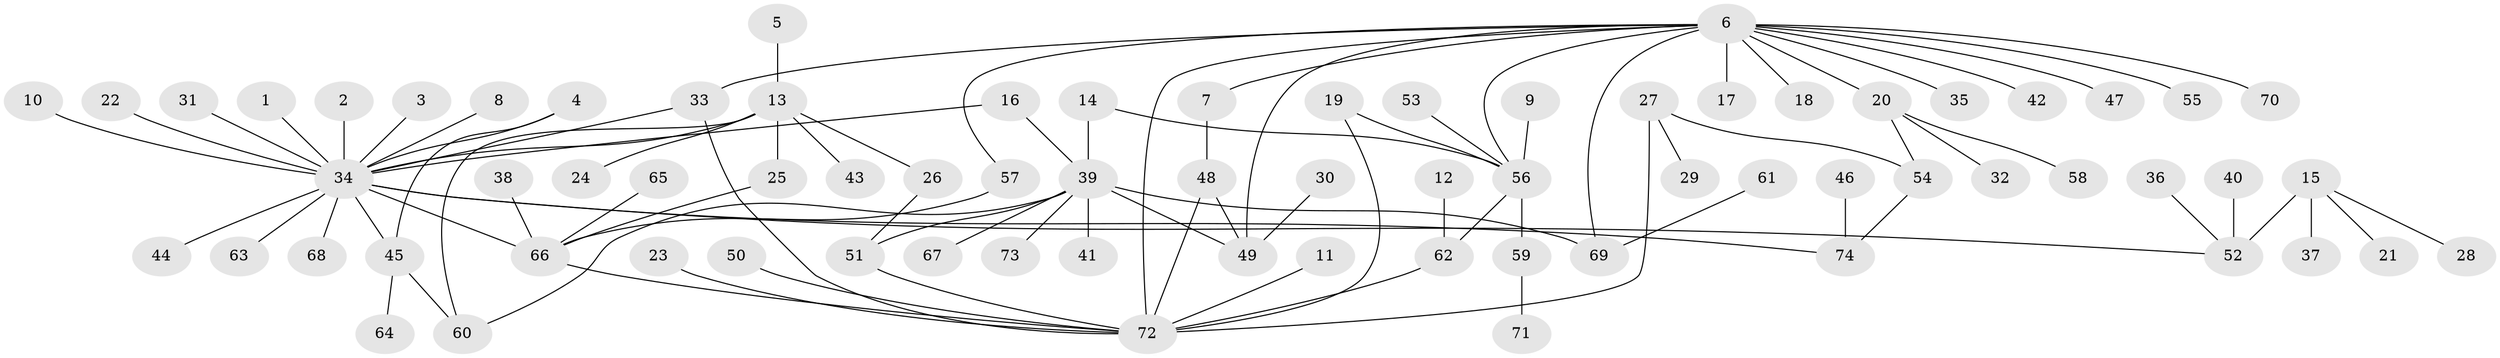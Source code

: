 // original degree distribution, {8: 0.006944444444444444, 13: 0.006944444444444444, 20: 0.006944444444444444, 5: 0.034722222222222224, 7: 0.006944444444444444, 17: 0.006944444444444444, 9: 0.013888888888888888, 1: 0.6041666666666666, 4: 0.0625, 2: 0.1875, 3: 0.041666666666666664, 6: 0.013888888888888888, 11: 0.006944444444444444}
// Generated by graph-tools (version 1.1) at 2025/01/03/09/25 03:01:51]
// undirected, 74 vertices, 91 edges
graph export_dot {
graph [start="1"]
  node [color=gray90,style=filled];
  1;
  2;
  3;
  4;
  5;
  6;
  7;
  8;
  9;
  10;
  11;
  12;
  13;
  14;
  15;
  16;
  17;
  18;
  19;
  20;
  21;
  22;
  23;
  24;
  25;
  26;
  27;
  28;
  29;
  30;
  31;
  32;
  33;
  34;
  35;
  36;
  37;
  38;
  39;
  40;
  41;
  42;
  43;
  44;
  45;
  46;
  47;
  48;
  49;
  50;
  51;
  52;
  53;
  54;
  55;
  56;
  57;
  58;
  59;
  60;
  61;
  62;
  63;
  64;
  65;
  66;
  67;
  68;
  69;
  70;
  71;
  72;
  73;
  74;
  1 -- 34 [weight=1.0];
  2 -- 34 [weight=1.0];
  3 -- 34 [weight=1.0];
  4 -- 34 [weight=1.0];
  4 -- 45 [weight=1.0];
  5 -- 13 [weight=1.0];
  6 -- 7 [weight=1.0];
  6 -- 17 [weight=1.0];
  6 -- 18 [weight=1.0];
  6 -- 20 [weight=1.0];
  6 -- 33 [weight=1.0];
  6 -- 35 [weight=1.0];
  6 -- 42 [weight=1.0];
  6 -- 47 [weight=1.0];
  6 -- 49 [weight=1.0];
  6 -- 55 [weight=1.0];
  6 -- 56 [weight=1.0];
  6 -- 57 [weight=1.0];
  6 -- 69 [weight=1.0];
  6 -- 70 [weight=1.0];
  6 -- 72 [weight=1.0];
  7 -- 48 [weight=1.0];
  8 -- 34 [weight=1.0];
  9 -- 56 [weight=1.0];
  10 -- 34 [weight=1.0];
  11 -- 72 [weight=1.0];
  12 -- 62 [weight=1.0];
  13 -- 24 [weight=1.0];
  13 -- 25 [weight=1.0];
  13 -- 26 [weight=1.0];
  13 -- 34 [weight=1.0];
  13 -- 43 [weight=1.0];
  13 -- 60 [weight=1.0];
  14 -- 39 [weight=1.0];
  14 -- 56 [weight=1.0];
  15 -- 21 [weight=1.0];
  15 -- 28 [weight=1.0];
  15 -- 37 [weight=1.0];
  15 -- 52 [weight=3.0];
  16 -- 34 [weight=1.0];
  16 -- 39 [weight=1.0];
  19 -- 56 [weight=1.0];
  19 -- 72 [weight=1.0];
  20 -- 32 [weight=1.0];
  20 -- 54 [weight=1.0];
  20 -- 58 [weight=1.0];
  22 -- 34 [weight=1.0];
  23 -- 72 [weight=1.0];
  25 -- 66 [weight=1.0];
  26 -- 51 [weight=1.0];
  27 -- 29 [weight=1.0];
  27 -- 54 [weight=1.0];
  27 -- 72 [weight=1.0];
  30 -- 49 [weight=1.0];
  31 -- 34 [weight=1.0];
  33 -- 34 [weight=1.0];
  33 -- 72 [weight=1.0];
  34 -- 44 [weight=1.0];
  34 -- 45 [weight=1.0];
  34 -- 52 [weight=1.0];
  34 -- 63 [weight=1.0];
  34 -- 66 [weight=1.0];
  34 -- 68 [weight=1.0];
  34 -- 74 [weight=1.0];
  36 -- 52 [weight=1.0];
  38 -- 66 [weight=1.0];
  39 -- 41 [weight=1.0];
  39 -- 49 [weight=1.0];
  39 -- 51 [weight=1.0];
  39 -- 60 [weight=1.0];
  39 -- 67 [weight=1.0];
  39 -- 69 [weight=1.0];
  39 -- 73 [weight=1.0];
  40 -- 52 [weight=1.0];
  45 -- 60 [weight=1.0];
  45 -- 64 [weight=1.0];
  46 -- 74 [weight=1.0];
  48 -- 49 [weight=1.0];
  48 -- 72 [weight=1.0];
  50 -- 72 [weight=1.0];
  51 -- 72 [weight=1.0];
  53 -- 56 [weight=1.0];
  54 -- 74 [weight=1.0];
  56 -- 59 [weight=1.0];
  56 -- 62 [weight=1.0];
  57 -- 66 [weight=1.0];
  59 -- 71 [weight=1.0];
  61 -- 69 [weight=1.0];
  62 -- 72 [weight=1.0];
  65 -- 66 [weight=1.0];
  66 -- 72 [weight=1.0];
}
